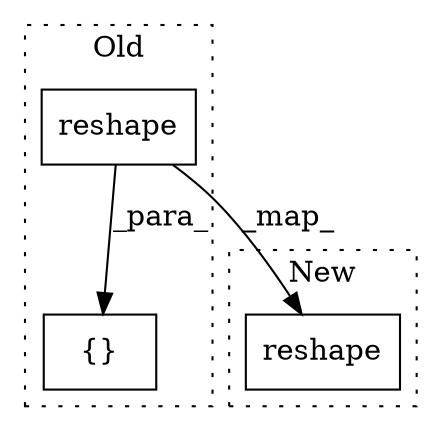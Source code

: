 digraph G {
subgraph cluster0 {
1 [label="reshape" a="32" s="4281,4293" l="8,1" shape="box"];
3 [label="{}" a="4" s="4262,4294" l="1,1" shape="box"];
label = "Old";
style="dotted";
}
subgraph cluster1 {
2 [label="reshape" a="32" s="4266,4278" l="8,1" shape="box"];
label = "New";
style="dotted";
}
1 -> 2 [label="_map_"];
1 -> 3 [label="_para_"];
}